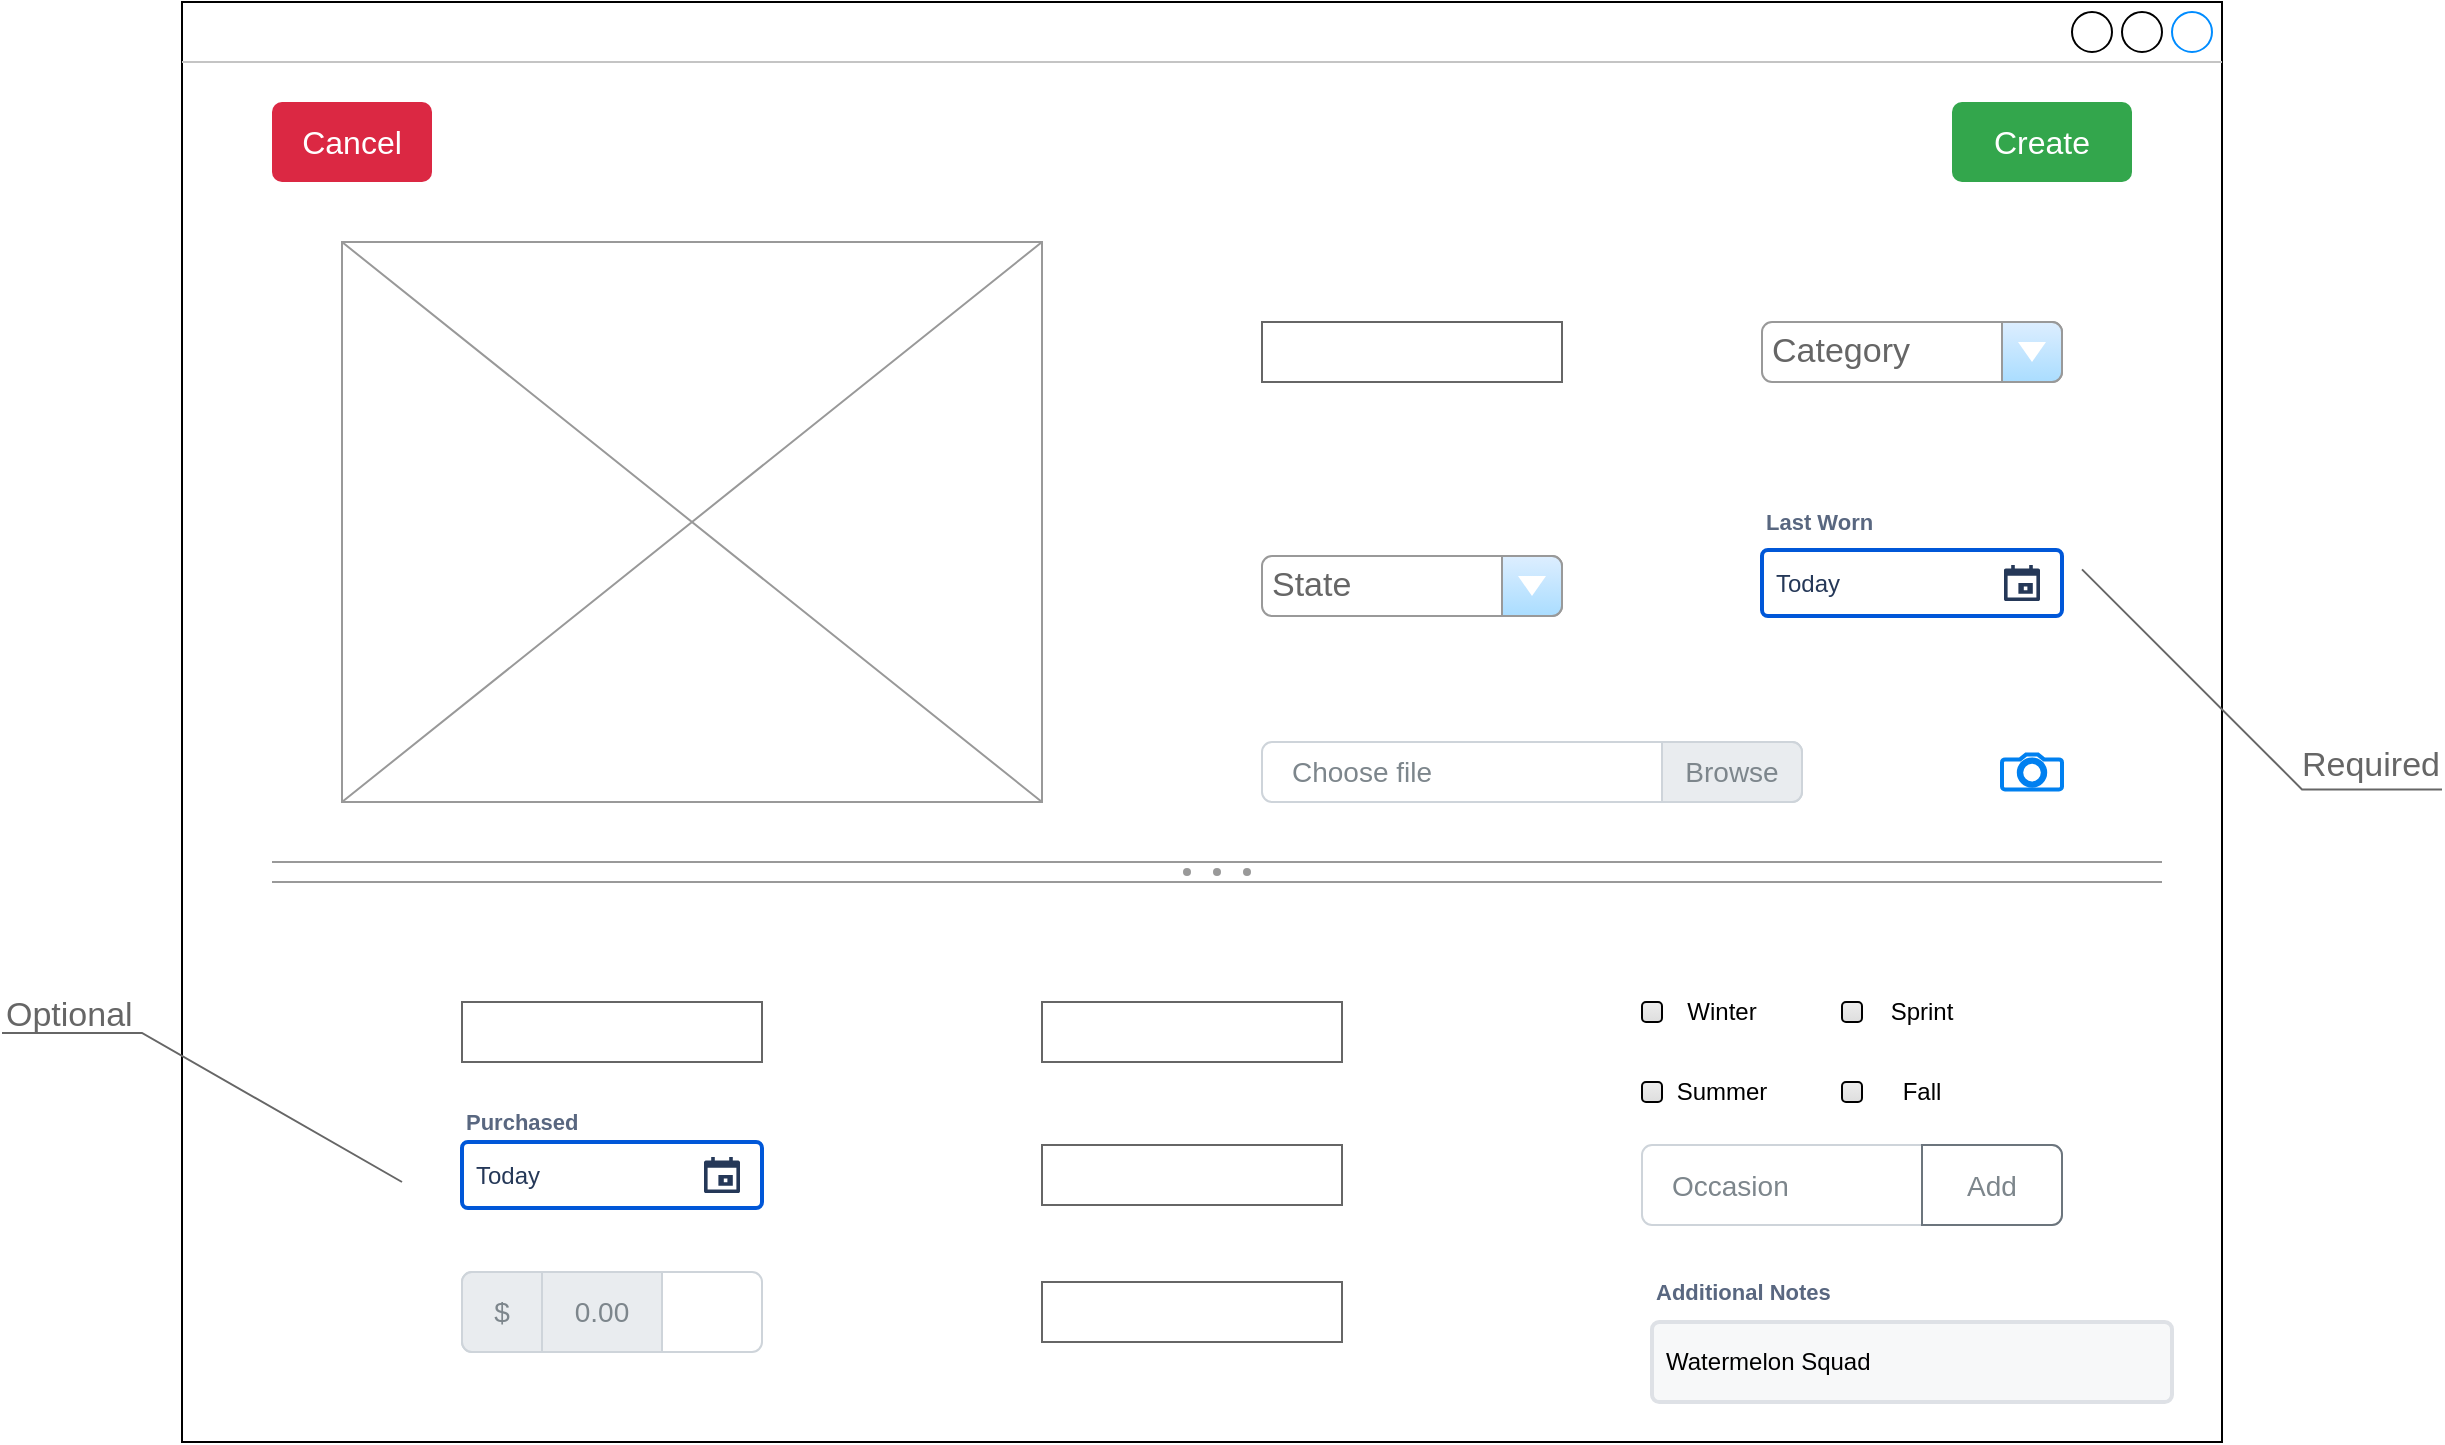 <mxfile version="22.0.3" type="device">
  <diagram name="Page-1" id="kWJrcwKKr1uR_MT85LTZ">
    <mxGraphModel dx="2025" dy="1596" grid="1" gridSize="10" guides="1" tooltips="1" connect="1" arrows="1" fold="1" page="1" pageScale="1" pageWidth="850" pageHeight="1100" math="0" shadow="0">
      <root>
        <mxCell id="0" />
        <mxCell id="1" parent="0" />
        <mxCell id="vZdNxuzSYG9ebPYzYNc2-3" value="&lt;font color=&quot;#ffffff&quot;&gt;New Item&amp;nbsp;&lt;/font&gt;" style="strokeWidth=1;shadow=0;dashed=0;align=center;html=1;shape=mxgraph.mockup.containers.window;align=left;verticalAlign=top;spacingLeft=8;strokeColor2=#008cff;strokeColor3=#c4c4c4;fontColor=#666666;mainText=;fontSize=17;labelBackgroundColor=none;whiteSpace=wrap;" vertex="1" parent="1">
          <mxGeometry x="380" y="160" width="1020" height="720" as="geometry" />
        </mxCell>
        <mxCell id="vZdNxuzSYG9ebPYzYNc2-4" value="&lt;font color=&quot;#ffffff&quot;&gt;Name&lt;/font&gt;" style="strokeWidth=1;shadow=0;dashed=0;align=center;html=1;shape=mxgraph.mockup.text.textBox;fontColor=#666666;align=left;fontSize=17;spacingLeft=4;spacingTop=-3;whiteSpace=wrap;strokeColor=#666666;mainText=" vertex="1" parent="1">
          <mxGeometry x="920" y="320" width="150" height="30" as="geometry" />
        </mxCell>
        <mxCell id="vZdNxuzSYG9ebPYzYNc2-5" value="Category" style="strokeWidth=1;shadow=0;dashed=0;align=center;html=1;shape=mxgraph.mockup.forms.comboBox;strokeColor=#999999;fillColor=#ddeeff;align=left;fillColor2=#aaddff;mainText=;fontColor=#666666;fontSize=17;spacingLeft=3;" vertex="1" parent="1">
          <mxGeometry x="1170" y="320" width="150" height="30" as="geometry" />
        </mxCell>
        <mxCell id="vZdNxuzSYG9ebPYzYNc2-60" value="State" style="strokeWidth=1;shadow=0;dashed=0;align=center;html=1;shape=mxgraph.mockup.forms.comboBox;strokeColor=#999999;fillColor=#ddeeff;align=left;fillColor2=#aaddff;mainText=;fontColor=#666666;fontSize=17;spacingLeft=3;" vertex="1" parent="1">
          <mxGeometry x="920" y="437" width="150" height="30" as="geometry" />
        </mxCell>
        <mxCell id="vZdNxuzSYG9ebPYzYNc2-64" value="Choose file" style="html=1;shadow=0;dashed=0;shape=mxgraph.bootstrap.rrect;rSize=5;strokeColor=#CED4DA;html=1;whiteSpace=wrap;fillColor=#FFFFFF;fontColor=#7D868C;align=left;spacingLeft=0;spacing=15;fontSize=14;" vertex="1" parent="1">
          <mxGeometry x="920" y="530" width="270" height="30" as="geometry" />
        </mxCell>
        <mxCell id="vZdNxuzSYG9ebPYzYNc2-65" value="Browse" style="html=1;shadow=0;dashed=0;shape=mxgraph.bootstrap.rightButton;strokeColor=inherit;gradientColor=inherit;fontColor=inherit;fillColor=#E9ECEF;rSize=5;perimeter=none;whiteSpace=wrap;resizeHeight=1;fontSize=14;" vertex="1" parent="vZdNxuzSYG9ebPYzYNc2-64">
          <mxGeometry x="1" width="70" height="30" relative="1" as="geometry">
            <mxPoint x="-70" as="offset" />
          </mxGeometry>
        </mxCell>
        <mxCell id="vZdNxuzSYG9ebPYzYNc2-76" value="" style="verticalLabelPosition=bottom;shadow=0;dashed=0;align=center;html=1;verticalAlign=top;strokeWidth=1;shape=mxgraph.mockup.graphics.simpleIcon;strokeColor=#999999;" vertex="1" parent="1">
          <mxGeometry x="460" y="280" width="350" height="280" as="geometry" />
        </mxCell>
        <mxCell id="vZdNxuzSYG9ebPYzYNc2-77" value="Last Worn" style="fillColor=none;strokeColor=none;html=1;fontSize=11;fontStyle=0;align=left;fontColor=#596780;fontStyle=1;fontSize=11" vertex="1" parent="1">
          <mxGeometry x="1170" y="410" width="150" height="20" as="geometry" />
        </mxCell>
        <mxCell id="vZdNxuzSYG9ebPYzYNc2-78" value="Today" style="rounded=1;arcSize=9;fillColor=#ffffff;align=left;spacingLeft=5;strokeColor=#0057D8;html=1;strokeWidth=2;fontColor=#253858;fontSize=12" vertex="1" parent="1">
          <mxGeometry x="1170" y="434" width="150" height="33" as="geometry" />
        </mxCell>
        <mxCell id="vZdNxuzSYG9ebPYzYNc2-79" value="" style="shape=mxgraph.gmdl.calendar;fillColor=#253858;strokeColor=none" vertex="1" parent="vZdNxuzSYG9ebPYzYNc2-78">
          <mxGeometry x="1" y="0.5" width="18" height="18" relative="1" as="geometry">
            <mxPoint x="-29" y="-9" as="offset" />
          </mxGeometry>
        </mxCell>
        <mxCell id="vZdNxuzSYG9ebPYzYNc2-134" value="" style="html=1;verticalLabelPosition=bottom;align=center;labelBackgroundColor=#ffffff;verticalAlign=top;strokeWidth=2;strokeColor=#0080F0;shadow=0;dashed=0;shape=mxgraph.ios7.icons.camera;" vertex="1" parent="1">
          <mxGeometry x="1290" y="536.3" width="30" height="17.4" as="geometry" />
        </mxCell>
        <mxCell id="vZdNxuzSYG9ebPYzYNc2-135" value="" style="verticalLabelPosition=bottom;shadow=0;dashed=0;align=center;html=1;verticalAlign=top;strokeWidth=1;shape=mxgraph.mockup.forms.splitter;strokeColor=#999999;" vertex="1" parent="1">
          <mxGeometry x="425" y="590" width="945" height="10" as="geometry" />
        </mxCell>
        <mxCell id="vZdNxuzSYG9ebPYzYNc2-136" value="Required" style="strokeWidth=1;shadow=0;dashed=0;align=center;html=1;shape=mxgraph.mockup.text.callout;linkText=;textSize=17;textColor=#666666;callDir=SE;callStyle=line;fontSize=17;fontColor=#666666;align=right;verticalAlign=bottom;strokeColor=#666666;rotation=0;" vertex="1" parent="1">
          <mxGeometry x="1330" y="443.7" width="180" height="110" as="geometry" />
        </mxCell>
        <mxCell id="vZdNxuzSYG9ebPYzYNc2-137" value="&lt;font color=&quot;#ffffff&quot;&gt;Brand&lt;/font&gt;" style="strokeWidth=1;shadow=0;dashed=0;align=center;html=1;shape=mxgraph.mockup.text.textBox;fontColor=#666666;align=left;fontSize=17;spacingLeft=4;spacingTop=-3;whiteSpace=wrap;strokeColor=#666666;mainText=" vertex="1" parent="1">
          <mxGeometry x="520" y="660" width="150" height="30" as="geometry" />
        </mxCell>
        <mxCell id="vZdNxuzSYG9ebPYzYNc2-138" value="Today" style="rounded=1;arcSize=9;fillColor=#ffffff;align=left;spacingLeft=5;strokeColor=#0057D8;html=1;strokeWidth=2;fontColor=#253858;fontSize=12" vertex="1" parent="1">
          <mxGeometry x="520" y="730" width="150" height="33" as="geometry" />
        </mxCell>
        <mxCell id="vZdNxuzSYG9ebPYzYNc2-139" value="" style="shape=mxgraph.gmdl.calendar;fillColor=#253858;strokeColor=none" vertex="1" parent="vZdNxuzSYG9ebPYzYNc2-138">
          <mxGeometry x="1" y="0.5" width="18" height="18" relative="1" as="geometry">
            <mxPoint x="-29" y="-9" as="offset" />
          </mxGeometry>
        </mxCell>
        <mxCell id="vZdNxuzSYG9ebPYzYNc2-140" value="Purchased" style="fillColor=none;strokeColor=none;html=1;fontSize=11;fontStyle=0;align=left;fontColor=#596780;fontStyle=1;fontSize=11" vertex="1" parent="1">
          <mxGeometry x="520" y="710" width="150" height="20" as="geometry" />
        </mxCell>
        <mxCell id="vZdNxuzSYG9ebPYzYNc2-142" value="&lt;font color=&quot;#ffffff&quot;&gt;Color&lt;/font&gt;" style="strokeWidth=1;shadow=0;dashed=0;align=center;html=1;shape=mxgraph.mockup.text.textBox;fontColor=#666666;align=left;fontSize=17;spacingLeft=4;spacingTop=-3;whiteSpace=wrap;strokeColor=#666666;mainText=" vertex="1" parent="1">
          <mxGeometry x="810" y="660" width="150" height="30" as="geometry" />
        </mxCell>
        <mxCell id="vZdNxuzSYG9ebPYzYNc2-143" value="&lt;font color=&quot;#ffffff&quot;&gt;Size&lt;/font&gt;" style="strokeWidth=1;shadow=0;dashed=0;align=center;html=1;shape=mxgraph.mockup.text.textBox;fontColor=#666666;align=left;fontSize=17;spacingLeft=4;spacingTop=-3;whiteSpace=wrap;strokeColor=#666666;mainText=" vertex="1" parent="1">
          <mxGeometry x="810" y="731.5" width="150" height="30" as="geometry" />
        </mxCell>
        <mxCell id="vZdNxuzSYG9ebPYzYNc2-144" value="&lt;font color=&quot;#ffffff&quot;&gt;Material&lt;/font&gt;" style="strokeWidth=1;shadow=0;dashed=0;align=center;html=1;shape=mxgraph.mockup.text.textBox;fontColor=#666666;align=left;fontSize=17;spacingLeft=4;spacingTop=-3;whiteSpace=wrap;strokeColor=#666666;mainText=" vertex="1" parent="1">
          <mxGeometry x="810" y="800" width="150" height="30" as="geometry" />
        </mxCell>
        <mxCell id="vZdNxuzSYG9ebPYzYNc2-147" value="" style="html=1;shadow=0;dashed=0;shape=mxgraph.bootstrap.rrect;rSize=5;strokeColor=#CED4DA;html=1;whiteSpace=wrap;fillColor=#FFFFFF;fontColor=#7D868C;align=left;spacing=15;spacingLeft=40;fontSize=14;" vertex="1" parent="1">
          <mxGeometry x="520" y="795" width="150" height="40" as="geometry" />
        </mxCell>
        <mxCell id="vZdNxuzSYG9ebPYzYNc2-148" value="$" style="html=1;shadow=0;dashed=0;shape=mxgraph.bootstrap.leftButton;strokeColor=inherit;gradientColor=inherit;fontColor=inherit;fillColor=#E9ECEF;rSize=5;perimeter=none;whiteSpace=wrap;resizeHeight=1;fontSize=14;" vertex="1" parent="vZdNxuzSYG9ebPYzYNc2-147">
          <mxGeometry width="40" height="40" relative="1" as="geometry" />
        </mxCell>
        <mxCell id="vZdNxuzSYG9ebPYzYNc2-149" value="0.00" style="html=1;shadow=0;dashed=0;strokeColor=inherit;gradientColor=inherit;fontColor=inherit;fillColor=#E9ECEF;perimeter=none;whiteSpace=wrap;resizeHeight=1;fontSize=14;" vertex="1" parent="vZdNxuzSYG9ebPYzYNc2-147">
          <mxGeometry width="60" height="40" relative="1" as="geometry">
            <mxPoint x="40" as="offset" />
          </mxGeometry>
        </mxCell>
        <mxCell id="vZdNxuzSYG9ebPYzYNc2-167" value="" style="html=1;shadow=0;dashed=0;shape=mxgraph.bootstrap.checkbox2;labelPosition=right;verticalLabelPosition=middle;align=left;verticalAlign=middle;gradientColor=#DEDEDE;fillColor=#EDEDED;checked=0;spacing=5;checkedFill=#0085FC;checkedStroke=#ffffff;sketch=0;" vertex="1" parent="1">
          <mxGeometry x="1110" y="660" width="10" height="10" as="geometry" />
        </mxCell>
        <mxCell id="vZdNxuzSYG9ebPYzYNc2-168" value="" style="html=1;shadow=0;dashed=0;shape=mxgraph.bootstrap.checkbox2;labelPosition=right;verticalLabelPosition=middle;align=left;verticalAlign=middle;gradientColor=#DEDEDE;fillColor=#EDEDED;checked=0;spacing=5;checkedFill=#0085FC;checkedStroke=#ffffff;sketch=0;" vertex="1" parent="1">
          <mxGeometry x="1210" y="660" width="10" height="10" as="geometry" />
        </mxCell>
        <mxCell id="vZdNxuzSYG9ebPYzYNc2-169" value="" style="html=1;shadow=0;dashed=0;shape=mxgraph.bootstrap.checkbox2;labelPosition=right;verticalLabelPosition=middle;align=left;verticalAlign=middle;gradientColor=#DEDEDE;fillColor=#EDEDED;checked=0;spacing=5;checkedFill=#0085FC;checkedStroke=#ffffff;sketch=0;" vertex="1" parent="1">
          <mxGeometry x="1110" y="700" width="10" height="10" as="geometry" />
        </mxCell>
        <mxCell id="vZdNxuzSYG9ebPYzYNc2-170" value="" style="html=1;shadow=0;dashed=0;shape=mxgraph.bootstrap.checkbox2;labelPosition=right;verticalLabelPosition=middle;align=left;verticalAlign=middle;gradientColor=#DEDEDE;fillColor=#EDEDED;checked=0;spacing=5;checkedFill=#0085FC;checkedStroke=#ffffff;sketch=0;" vertex="1" parent="1">
          <mxGeometry x="1210" y="700" width="10" height="10" as="geometry" />
        </mxCell>
        <mxCell id="vZdNxuzSYG9ebPYzYNc2-171" value="Winter" style="text;html=1;strokeColor=none;fillColor=none;align=center;verticalAlign=middle;whiteSpace=wrap;rounded=0;" vertex="1" parent="1">
          <mxGeometry x="1120" y="650" width="60" height="30" as="geometry" />
        </mxCell>
        <mxCell id="vZdNxuzSYG9ebPYzYNc2-172" value="Summer" style="text;html=1;strokeColor=none;fillColor=none;align=center;verticalAlign=middle;whiteSpace=wrap;rounded=0;" vertex="1" parent="1">
          <mxGeometry x="1120" y="690" width="60" height="30" as="geometry" />
        </mxCell>
        <mxCell id="vZdNxuzSYG9ebPYzYNc2-173" value="Sprint" style="text;html=1;strokeColor=none;fillColor=none;align=center;verticalAlign=middle;whiteSpace=wrap;rounded=0;" vertex="1" parent="1">
          <mxGeometry x="1220" y="650" width="60" height="30" as="geometry" />
        </mxCell>
        <mxCell id="vZdNxuzSYG9ebPYzYNc2-174" value="Fall" style="text;html=1;strokeColor=none;fillColor=none;align=center;verticalAlign=middle;whiteSpace=wrap;rounded=0;" vertex="1" parent="1">
          <mxGeometry x="1220" y="690" width="60" height="30" as="geometry" />
        </mxCell>
        <mxCell id="vZdNxuzSYG9ebPYzYNc2-175" value="Occasion" style="html=1;shadow=0;dashed=0;shape=mxgraph.bootstrap.rrect;rSize=5;strokeColor=#CED4DA;html=1;whiteSpace=wrap;fillColor=#FFFFFF;fontColor=#7D868C;align=left;spacingLeft=0;spacing=15;fontSize=14;" vertex="1" parent="1">
          <mxGeometry x="1110" y="731.5" width="210" height="40" as="geometry" />
        </mxCell>
        <mxCell id="vZdNxuzSYG9ebPYzYNc2-176" value="Add" style="html=1;shadow=0;dashed=0;shape=mxgraph.bootstrap.rightButton;strokeColor=#6C757D;gradientColor=inherit;fontColor=inherit;fillColor=inherit;rSize=5;perimeter=none;whiteSpace=wrap;resizeHeight=1;fontSize=14;" vertex="1" parent="vZdNxuzSYG9ebPYzYNc2-175">
          <mxGeometry x="1" width="70" height="40" relative="1" as="geometry">
            <mxPoint x="-70" as="offset" />
          </mxGeometry>
        </mxCell>
        <mxCell id="vZdNxuzSYG9ebPYzYNc2-182" value="Additional Notes" style="fillColor=none;strokeColor=none;html=1;fontSize=11;fontStyle=0;align=left;fontColor=#596780;fontStyle=1;fontSize=11" vertex="1" parent="1">
          <mxGeometry x="1115" y="795" width="240" height="20" as="geometry" />
        </mxCell>
        <mxCell id="vZdNxuzSYG9ebPYzYNc2-183" value="Watermelon Squad" style="rounded=1;arcSize=9;fillColor=#F7F8F9;align=left;spacingLeft=5;strokeColor=#DEE1E6;html=1;strokeWidth=2;fontSize=12" vertex="1" parent="1">
          <mxGeometry x="1115" y="820" width="260" height="40" as="geometry" />
        </mxCell>
        <mxCell id="vZdNxuzSYG9ebPYzYNc2-184" value="Optional" style="strokeWidth=1;shadow=0;dashed=0;align=center;html=1;shape=mxgraph.mockup.text.callout;linkText=;textSize=17;textColor=#666666;callDir=NW;callStyle=line;fontSize=17;fontColor=#666666;align=left;verticalAlign=top;strokeColor=#666666;" vertex="1" parent="1">
          <mxGeometry x="290" y="650" width="200" height="100" as="geometry" />
        </mxCell>
        <mxCell id="vZdNxuzSYG9ebPYzYNc2-185" value="Create" style="html=1;shadow=0;dashed=0;shape=mxgraph.bootstrap.rrect;rSize=5;strokeColor=none;strokeWidth=1;fillColor=#33A64C;fontColor=#FFFFFF;whiteSpace=wrap;align=center;verticalAlign=middle;spacingLeft=0;fontStyle=0;fontSize=16;spacing=5;" vertex="1" parent="1">
          <mxGeometry x="1265" y="210" width="90" height="40" as="geometry" />
        </mxCell>
        <mxCell id="vZdNxuzSYG9ebPYzYNc2-186" value="Cancel" style="html=1;shadow=0;dashed=0;shape=mxgraph.bootstrap.rrect;rSize=5;strokeColor=none;strokeWidth=1;fillColor=#DB2843;fontColor=#FFFFFF;whiteSpace=wrap;align=center;verticalAlign=middle;spacingLeft=0;fontStyle=0;fontSize=16;spacing=5;" vertex="1" parent="1">
          <mxGeometry x="425" y="210" width="80" height="40" as="geometry" />
        </mxCell>
      </root>
    </mxGraphModel>
  </diagram>
</mxfile>
